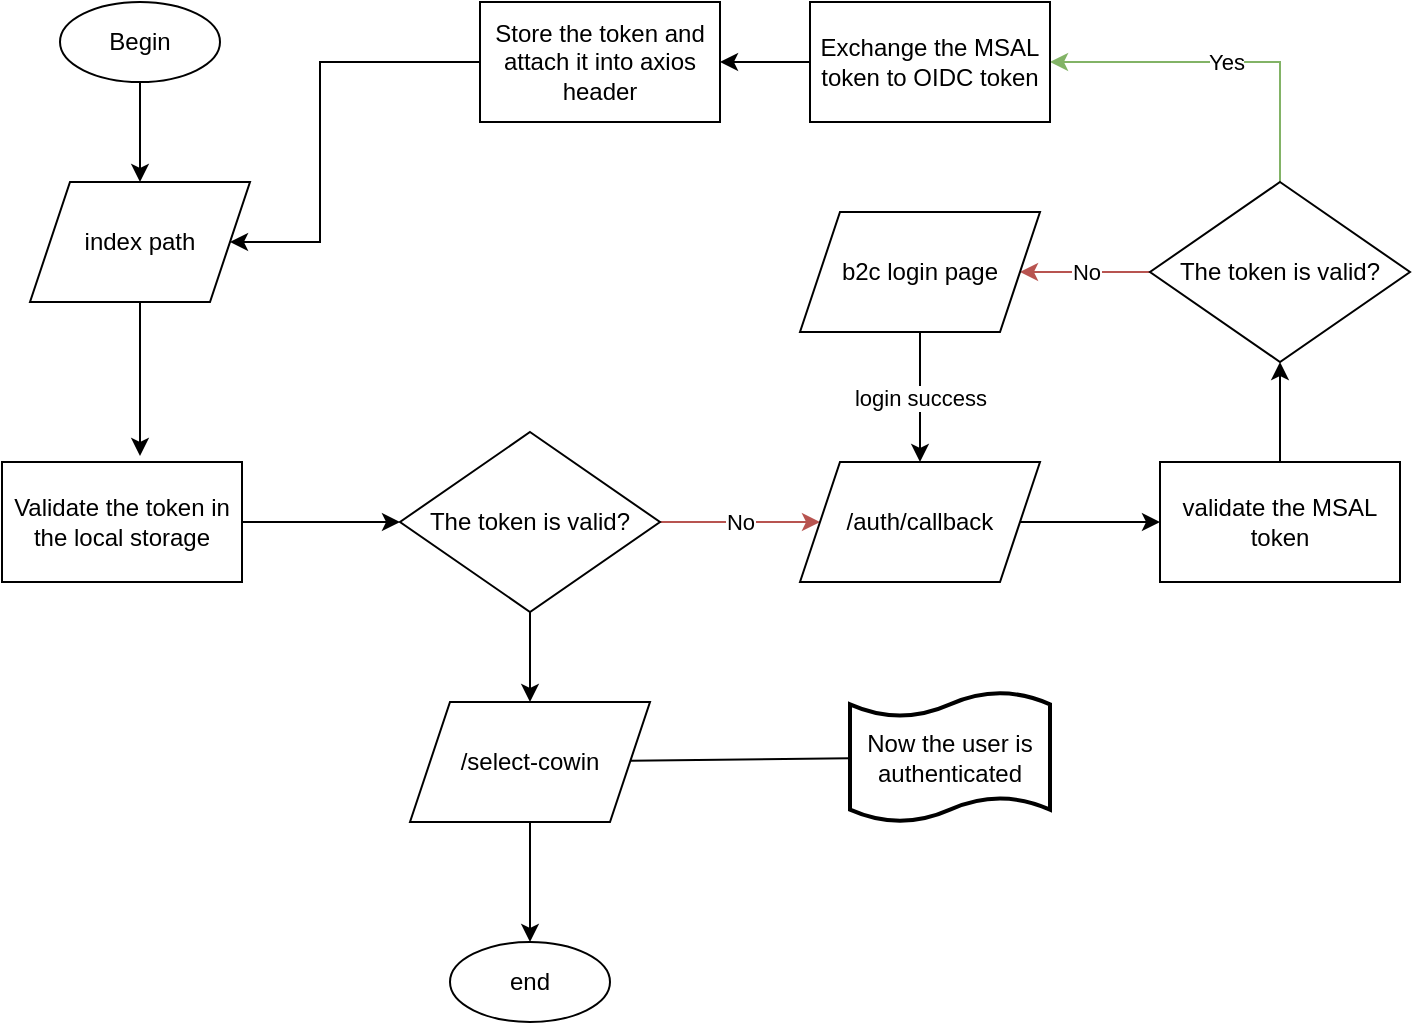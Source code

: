 <mxfile version="26.0.7">
  <diagram name="Page-1" id="KcecyR7wo6NuOh3KsDf_">
    <mxGraphModel dx="1057" dy="657" grid="1" gridSize="10" guides="1" tooltips="1" connect="1" arrows="1" fold="1" page="1" pageScale="1" pageWidth="850" pageHeight="1100" math="0" shadow="0">
      <root>
        <mxCell id="0" />
        <mxCell id="1" parent="0" />
        <mxCell id="IeZtCJ_V18jkRsquN7jY-3" style="edgeStyle=orthogonalEdgeStyle;rounded=0;orthogonalLoop=1;jettySize=auto;html=1;entryX=0.5;entryY=0;entryDx=0;entryDy=0;fontFamily=Helvetica;" edge="1" parent="1" source="IeZtCJ_V18jkRsquN7jY-1" target="IeZtCJ_V18jkRsquN7jY-2">
          <mxGeometry relative="1" as="geometry" />
        </mxCell>
        <mxCell id="IeZtCJ_V18jkRsquN7jY-1" value="Begin" style="ellipse;whiteSpace=wrap;html=1;fontFamily=Helvetica;" vertex="1" parent="1">
          <mxGeometry x="50" y="120" width="80" height="40" as="geometry" />
        </mxCell>
        <mxCell id="IeZtCJ_V18jkRsquN7jY-2" value="index path" style="shape=parallelogram;perimeter=parallelogramPerimeter;whiteSpace=wrap;html=1;fixedSize=1;fontFamily=Helvetica;" vertex="1" parent="1">
          <mxGeometry x="35" y="210" width="110" height="60" as="geometry" />
        </mxCell>
        <mxCell id="IeZtCJ_V18jkRsquN7jY-10" style="edgeStyle=orthogonalEdgeStyle;rounded=0;orthogonalLoop=1;jettySize=auto;html=1;entryX=0;entryY=0.5;entryDx=0;entryDy=0;fontFamily=Helvetica;" edge="1" parent="1" source="IeZtCJ_V18jkRsquN7jY-4" target="IeZtCJ_V18jkRsquN7jY-6">
          <mxGeometry relative="1" as="geometry" />
        </mxCell>
        <mxCell id="IeZtCJ_V18jkRsquN7jY-4" value="Validate the token in the local storage" style="rounded=0;whiteSpace=wrap;html=1;" vertex="1" parent="1">
          <mxGeometry x="21" y="350" width="120" height="60" as="geometry" />
        </mxCell>
        <mxCell id="IeZtCJ_V18jkRsquN7jY-5" style="edgeStyle=orthogonalEdgeStyle;rounded=0;orthogonalLoop=1;jettySize=auto;html=1;entryX=0.575;entryY=-0.05;entryDx=0;entryDy=0;entryPerimeter=0;fontFamily=Helvetica;" edge="1" parent="1" source="IeZtCJ_V18jkRsquN7jY-2" target="IeZtCJ_V18jkRsquN7jY-4">
          <mxGeometry relative="1" as="geometry" />
        </mxCell>
        <mxCell id="IeZtCJ_V18jkRsquN7jY-11" value="No" style="edgeStyle=orthogonalEdgeStyle;rounded=0;orthogonalLoop=1;jettySize=auto;html=1;fillColor=#f8cecc;strokeColor=#b85450;fontFamily=Helvetica;" edge="1" parent="1" source="IeZtCJ_V18jkRsquN7jY-6" target="IeZtCJ_V18jkRsquN7jY-8">
          <mxGeometry relative="1" as="geometry" />
        </mxCell>
        <mxCell id="IeZtCJ_V18jkRsquN7jY-27" style="edgeStyle=orthogonalEdgeStyle;rounded=0;orthogonalLoop=1;jettySize=auto;html=1;" edge="1" parent="1" source="IeZtCJ_V18jkRsquN7jY-6" target="IeZtCJ_V18jkRsquN7jY-25">
          <mxGeometry relative="1" as="geometry" />
        </mxCell>
        <mxCell id="IeZtCJ_V18jkRsquN7jY-6" value="The token is valid?" style="rhombus;whiteSpace=wrap;html=1;fontFamily=Helvetica;" vertex="1" parent="1">
          <mxGeometry x="220" y="335" width="130" height="90" as="geometry" />
        </mxCell>
        <mxCell id="IeZtCJ_V18jkRsquN7jY-13" style="edgeStyle=orthogonalEdgeStyle;rounded=0;orthogonalLoop=1;jettySize=auto;html=1;entryX=0;entryY=0.5;entryDx=0;entryDy=0;fontFamily=Helvetica;" edge="1" parent="1" source="IeZtCJ_V18jkRsquN7jY-8" target="IeZtCJ_V18jkRsquN7jY-12">
          <mxGeometry relative="1" as="geometry" />
        </mxCell>
        <mxCell id="IeZtCJ_V18jkRsquN7jY-8" value="/auth/callback" style="shape=parallelogram;perimeter=parallelogramPerimeter;whiteSpace=wrap;html=1;fixedSize=1;fontFamily=Helvetica;" vertex="1" parent="1">
          <mxGeometry x="420" y="350" width="120" height="60" as="geometry" />
        </mxCell>
        <mxCell id="IeZtCJ_V18jkRsquN7jY-15" style="edgeStyle=orthogonalEdgeStyle;rounded=0;orthogonalLoop=1;jettySize=auto;html=1;entryX=0.5;entryY=1;entryDx=0;entryDy=0;fontFamily=Helvetica;" edge="1" parent="1" source="IeZtCJ_V18jkRsquN7jY-12" target="IeZtCJ_V18jkRsquN7jY-14">
          <mxGeometry relative="1" as="geometry" />
        </mxCell>
        <mxCell id="IeZtCJ_V18jkRsquN7jY-12" value="validate the MSAL token" style="rounded=0;whiteSpace=wrap;html=1;fontFamily=Helvetica;" vertex="1" parent="1">
          <mxGeometry x="600" y="350" width="120" height="60" as="geometry" />
        </mxCell>
        <mxCell id="IeZtCJ_V18jkRsquN7jY-17" value="No" style="edgeStyle=orthogonalEdgeStyle;rounded=0;orthogonalLoop=1;jettySize=auto;html=1;entryX=1;entryY=0.5;entryDx=0;entryDy=0;fillColor=#f8cecc;strokeColor=#b85450;fontFamily=Helvetica;" edge="1" parent="1" source="IeZtCJ_V18jkRsquN7jY-14" target="IeZtCJ_V18jkRsquN7jY-16">
          <mxGeometry relative="1" as="geometry" />
        </mxCell>
        <mxCell id="IeZtCJ_V18jkRsquN7jY-20" value="Yes" style="edgeStyle=orthogonalEdgeStyle;rounded=0;orthogonalLoop=1;jettySize=auto;html=1;entryX=1;entryY=0.5;entryDx=0;entryDy=0;fillColor=#d5e8d4;strokeColor=#82b366;fontFamily=Helvetica;" edge="1" parent="1" source="IeZtCJ_V18jkRsquN7jY-14" target="IeZtCJ_V18jkRsquN7jY-19">
          <mxGeometry relative="1" as="geometry">
            <Array as="points">
              <mxPoint x="660" y="150" />
            </Array>
          </mxGeometry>
        </mxCell>
        <mxCell id="IeZtCJ_V18jkRsquN7jY-14" value="The token is valid?" style="rhombus;whiteSpace=wrap;html=1;fontFamily=Helvetica;" vertex="1" parent="1">
          <mxGeometry x="595" y="210" width="130" height="90" as="geometry" />
        </mxCell>
        <mxCell id="IeZtCJ_V18jkRsquN7jY-18" value="login success" style="edgeStyle=orthogonalEdgeStyle;rounded=0;orthogonalLoop=1;jettySize=auto;html=1;entryX=0.5;entryY=0;entryDx=0;entryDy=0;fontFamily=Helvetica;" edge="1" parent="1" source="IeZtCJ_V18jkRsquN7jY-16" target="IeZtCJ_V18jkRsquN7jY-8">
          <mxGeometry relative="1" as="geometry" />
        </mxCell>
        <mxCell id="IeZtCJ_V18jkRsquN7jY-16" value="b2c login page" style="shape=parallelogram;perimeter=parallelogramPerimeter;whiteSpace=wrap;html=1;fixedSize=1;fontFamily=Helvetica;" vertex="1" parent="1">
          <mxGeometry x="420" y="225" width="120" height="60" as="geometry" />
        </mxCell>
        <mxCell id="IeZtCJ_V18jkRsquN7jY-23" style="edgeStyle=orthogonalEdgeStyle;rounded=0;orthogonalLoop=1;jettySize=auto;html=1;entryX=1;entryY=0.5;entryDx=0;entryDy=0;" edge="1" parent="1" source="IeZtCJ_V18jkRsquN7jY-19" target="IeZtCJ_V18jkRsquN7jY-22">
          <mxGeometry relative="1" as="geometry" />
        </mxCell>
        <mxCell id="IeZtCJ_V18jkRsquN7jY-19" value="Exchange the MSAL token to OIDC token" style="rounded=0;whiteSpace=wrap;html=1;fontFamily=Helvetica;" vertex="1" parent="1">
          <mxGeometry x="425" y="120" width="120" height="60" as="geometry" />
        </mxCell>
        <mxCell id="IeZtCJ_V18jkRsquN7jY-24" style="edgeStyle=orthogonalEdgeStyle;rounded=0;orthogonalLoop=1;jettySize=auto;html=1;entryX=1;entryY=0.5;entryDx=0;entryDy=0;" edge="1" parent="1" source="IeZtCJ_V18jkRsquN7jY-22" target="IeZtCJ_V18jkRsquN7jY-2">
          <mxGeometry relative="1" as="geometry">
            <Array as="points">
              <mxPoint x="180" y="150" />
              <mxPoint x="180" y="240" />
            </Array>
          </mxGeometry>
        </mxCell>
        <mxCell id="IeZtCJ_V18jkRsquN7jY-22" value="Store the token and attach it into axios header" style="rounded=0;whiteSpace=wrap;html=1;fontFamily=Helvetica;" vertex="1" parent="1">
          <mxGeometry x="260" y="120" width="120" height="60" as="geometry" />
        </mxCell>
        <mxCell id="IeZtCJ_V18jkRsquN7jY-29" style="edgeStyle=orthogonalEdgeStyle;rounded=0;orthogonalLoop=1;jettySize=auto;html=1;" edge="1" parent="1" source="IeZtCJ_V18jkRsquN7jY-25" target="IeZtCJ_V18jkRsquN7jY-28">
          <mxGeometry relative="1" as="geometry" />
        </mxCell>
        <mxCell id="IeZtCJ_V18jkRsquN7jY-25" value="/select-cowin" style="shape=parallelogram;perimeter=parallelogramPerimeter;whiteSpace=wrap;html=1;fixedSize=1;fontFamily=Helvetica;" vertex="1" parent="1">
          <mxGeometry x="225" y="470" width="120" height="60" as="geometry" />
        </mxCell>
        <mxCell id="IeZtCJ_V18jkRsquN7jY-28" value="end" style="ellipse;whiteSpace=wrap;html=1;fontFamily=Helvetica;" vertex="1" parent="1">
          <mxGeometry x="245" y="590" width="80" height="40" as="geometry" />
        </mxCell>
        <mxCell id="IeZtCJ_V18jkRsquN7jY-33" style="rounded=0;orthogonalLoop=1;jettySize=auto;html=1;endArrow=none;startFill=0;" edge="1" parent="1" source="IeZtCJ_V18jkRsquN7jY-34" target="IeZtCJ_V18jkRsquN7jY-25">
          <mxGeometry relative="1" as="geometry">
            <mxPoint x="420" y="492.703" as="sourcePoint" />
          </mxGeometry>
        </mxCell>
        <mxCell id="IeZtCJ_V18jkRsquN7jY-34" value="Now the user is authenticated" style="shape=tape;whiteSpace=wrap;html=1;strokeWidth=2;size=0.19" vertex="1" parent="1">
          <mxGeometry x="445" y="465" width="100" height="65" as="geometry" />
        </mxCell>
      </root>
    </mxGraphModel>
  </diagram>
</mxfile>
